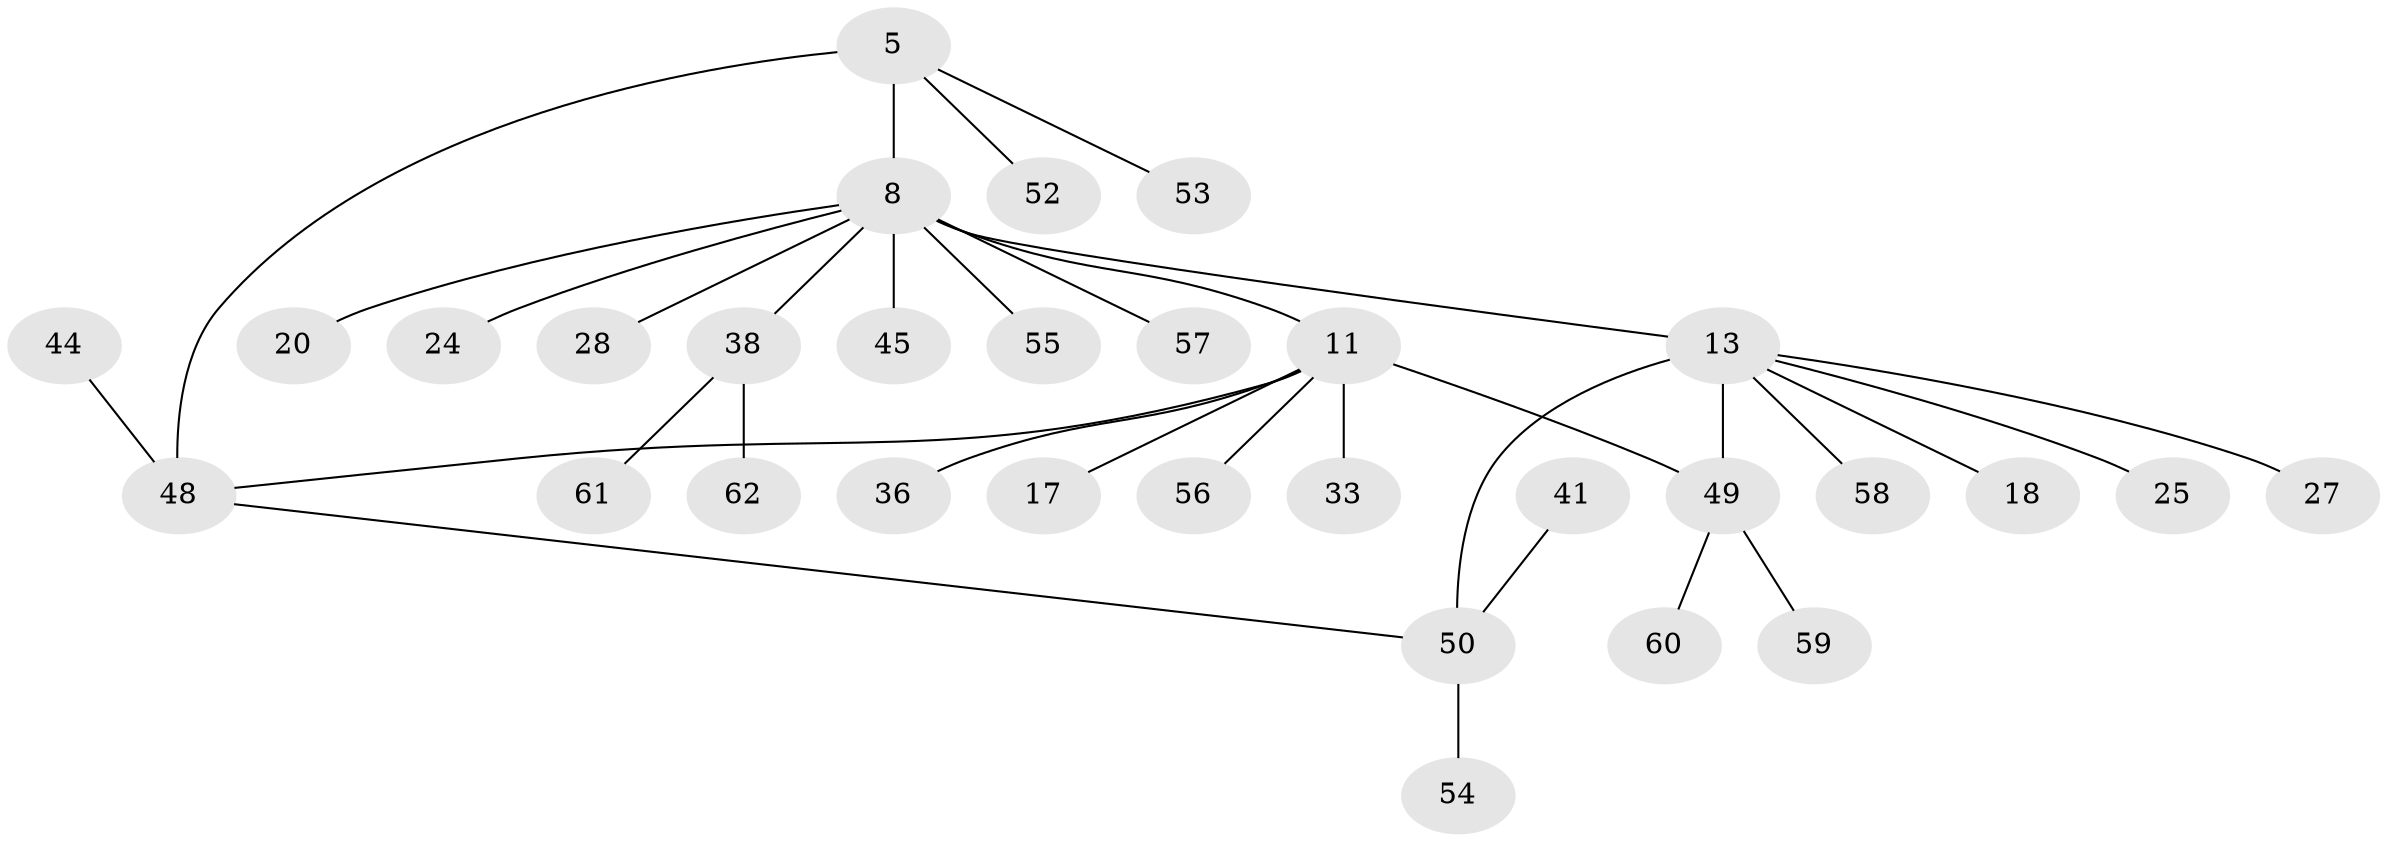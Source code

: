 // original degree distribution, {7: 0.03225806451612903, 6: 0.06451612903225806, 5: 0.06451612903225806, 3: 0.016129032258064516, 4: 0.04838709677419355, 8: 0.016129032258064516, 9: 0.016129032258064516, 2: 0.12903225806451613, 1: 0.6129032258064516}
// Generated by graph-tools (version 1.1) at 2025/55/03/09/25 04:55:08]
// undirected, 31 vertices, 33 edges
graph export_dot {
graph [start="1"]
  node [color=gray90,style=filled];
  5 [super="+4"];
  8 [super="+7+3"];
  11 [super="+10+9"];
  13;
  17;
  18;
  20;
  24;
  25;
  27;
  28;
  33;
  36;
  38 [super="+37"];
  41 [super="+29"];
  44 [super="+43"];
  45;
  48 [super="+6"];
  49 [super="+12+26+46"];
  50 [super="+15+39"];
  52;
  53 [super="+42"];
  54;
  55;
  56;
  57;
  58;
  59;
  60 [super="+21"];
  61 [super="+51"];
  62 [super="+32"];
  5 -- 52;
  5 -- 8 [weight=2];
  5 -- 53;
  5 -- 48 [weight=2];
  8 -- 57;
  8 -- 13 [weight=2];
  8 -- 24;
  8 -- 11 [weight=3];
  8 -- 45;
  8 -- 20;
  8 -- 55;
  8 -- 28;
  8 -- 38 [weight=2];
  11 -- 17;
  11 -- 33;
  11 -- 56;
  11 -- 36;
  11 -- 49 [weight=2];
  11 -- 48;
  13 -- 18;
  13 -- 25;
  13 -- 27;
  13 -- 58;
  13 -- 49;
  13 -- 50 [weight=2];
  38 -- 61;
  38 -- 62;
  41 -- 50;
  44 -- 48;
  48 -- 50;
  49 -- 59;
  49 -- 60;
  50 -- 54;
}
